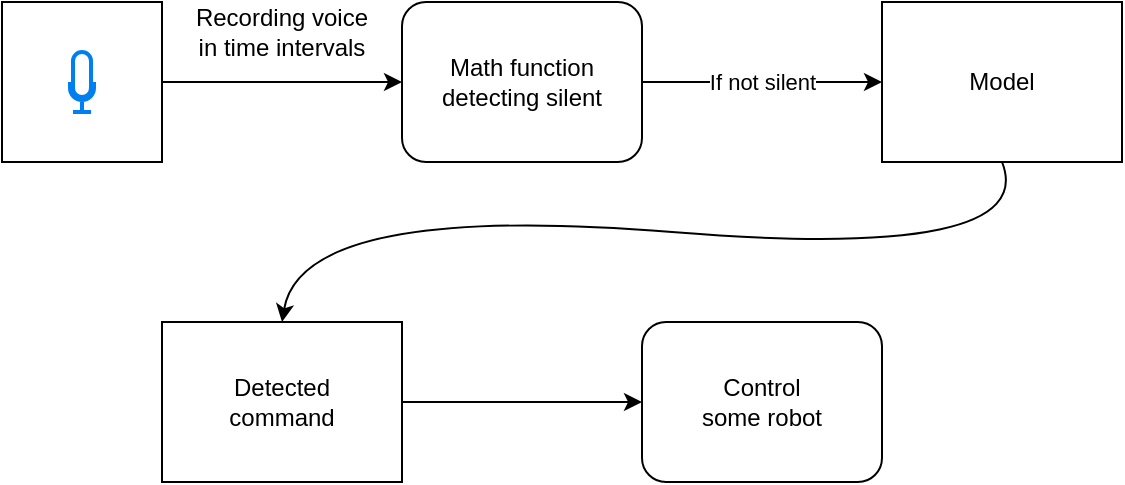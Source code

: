 <mxfile version="24.2.5" type="device">
  <diagram name="Strona-1" id="gDEDI6NRZhzwCxKw42rZ">
    <mxGraphModel dx="794" dy="511" grid="1" gridSize="10" guides="1" tooltips="1" connect="1" arrows="1" fold="1" page="1" pageScale="1" pageWidth="827" pageHeight="1169" math="0" shadow="0">
      <root>
        <mxCell id="0" />
        <mxCell id="1" parent="0" />
        <mxCell id="MJqJO4eCRlJjbzIdh_NV-9" value="" style="rounded=0;whiteSpace=wrap;html=1;" vertex="1" parent="1">
          <mxGeometry x="80" y="200" width="80" height="80" as="geometry" />
        </mxCell>
        <mxCell id="MJqJO4eCRlJjbzIdh_NV-1" value="" style="html=1;verticalLabelPosition=bottom;align=center;labelBackgroundColor=#ffffff;verticalAlign=top;strokeWidth=2;strokeColor=#0080F0;shadow=0;dashed=0;shape=mxgraph.ios7.icons.microphone;" vertex="1" parent="1">
          <mxGeometry x="114" y="225" width="12" height="30" as="geometry" />
        </mxCell>
        <mxCell id="MJqJO4eCRlJjbzIdh_NV-4" value="" style="endArrow=classic;html=1;rounded=0;exitX=1;exitY=0.5;exitDx=0;exitDy=0;entryX=0;entryY=0.5;entryDx=0;entryDy=0;" edge="1" parent="1">
          <mxGeometry width="50" height="50" relative="1" as="geometry">
            <mxPoint x="160" y="240" as="sourcePoint" />
            <mxPoint x="280" y="240" as="targetPoint" />
          </mxGeometry>
        </mxCell>
        <mxCell id="MJqJO4eCRlJjbzIdh_NV-8" value="Recording voice&lt;div&gt;in time intervals&lt;/div&gt;" style="text;html=1;align=center;verticalAlign=middle;whiteSpace=wrap;rounded=0;" vertex="1" parent="1">
          <mxGeometry x="160" y="200" width="120" height="30" as="geometry" />
        </mxCell>
        <mxCell id="MJqJO4eCRlJjbzIdh_NV-10" value="" style="endArrow=classic;html=1;rounded=0;exitX=1;exitY=0.5;exitDx=0;exitDy=0;entryX=0;entryY=0.5;entryDx=0;entryDy=0;" edge="1" parent="1" target="MJqJO4eCRlJjbzIdh_NV-11">
          <mxGeometry width="50" height="50" relative="1" as="geometry">
            <mxPoint x="400" y="240" as="sourcePoint" />
            <mxPoint x="520" y="240" as="targetPoint" />
          </mxGeometry>
        </mxCell>
        <mxCell id="MJqJO4eCRlJjbzIdh_NV-15" value="If not silent" style="edgeLabel;html=1;align=center;verticalAlign=middle;resizable=0;points=[];" vertex="1" connectable="0" parent="MJqJO4eCRlJjbzIdh_NV-10">
          <mxGeometry x="-0.135" y="1" relative="1" as="geometry">
            <mxPoint x="8" y="1" as="offset" />
          </mxGeometry>
        </mxCell>
        <mxCell id="MJqJO4eCRlJjbzIdh_NV-11" value="Model" style="rounded=0;whiteSpace=wrap;html=1;" vertex="1" parent="1">
          <mxGeometry x="520" y="200" width="120" height="80" as="geometry" />
        </mxCell>
        <mxCell id="MJqJO4eCRlJjbzIdh_NV-13" value="Detected&lt;div&gt;command&lt;/div&gt;" style="rounded=0;whiteSpace=wrap;html=1;" vertex="1" parent="1">
          <mxGeometry x="160" y="360" width="120" height="80" as="geometry" />
        </mxCell>
        <mxCell id="MJqJO4eCRlJjbzIdh_NV-14" value="Math function&lt;div&gt;detecting silent&lt;/div&gt;" style="rounded=1;whiteSpace=wrap;html=1;" vertex="1" parent="1">
          <mxGeometry x="280" y="200" width="120" height="80" as="geometry" />
        </mxCell>
        <mxCell id="MJqJO4eCRlJjbzIdh_NV-16" value="" style="curved=1;endArrow=classic;html=1;rounded=0;exitX=0.5;exitY=1;exitDx=0;exitDy=0;entryX=0.5;entryY=0;entryDx=0;entryDy=0;" edge="1" parent="1" source="MJqJO4eCRlJjbzIdh_NV-11" target="MJqJO4eCRlJjbzIdh_NV-13">
          <mxGeometry width="50" height="50" relative="1" as="geometry">
            <mxPoint x="260" y="330" as="sourcePoint" />
            <mxPoint x="310" y="280" as="targetPoint" />
            <Array as="points">
              <mxPoint x="600" y="330" />
              <mxPoint x="230" y="300" />
            </Array>
          </mxGeometry>
        </mxCell>
        <mxCell id="MJqJO4eCRlJjbzIdh_NV-18" value="" style="endArrow=classic;html=1;rounded=0;exitX=1;exitY=0.5;exitDx=0;exitDy=0;entryX=0;entryY=0.5;entryDx=0;entryDy=0;" edge="1" parent="1" source="MJqJO4eCRlJjbzIdh_NV-13">
          <mxGeometry width="50" height="50" relative="1" as="geometry">
            <mxPoint x="260" y="330" as="sourcePoint" />
            <mxPoint x="400" y="400" as="targetPoint" />
          </mxGeometry>
        </mxCell>
        <mxCell id="MJqJO4eCRlJjbzIdh_NV-19" value="Control&lt;div&gt;some robot&lt;/div&gt;" style="rounded=1;whiteSpace=wrap;html=1;" vertex="1" parent="1">
          <mxGeometry x="400" y="360" width="120" height="80" as="geometry" />
        </mxCell>
      </root>
    </mxGraphModel>
  </diagram>
</mxfile>
